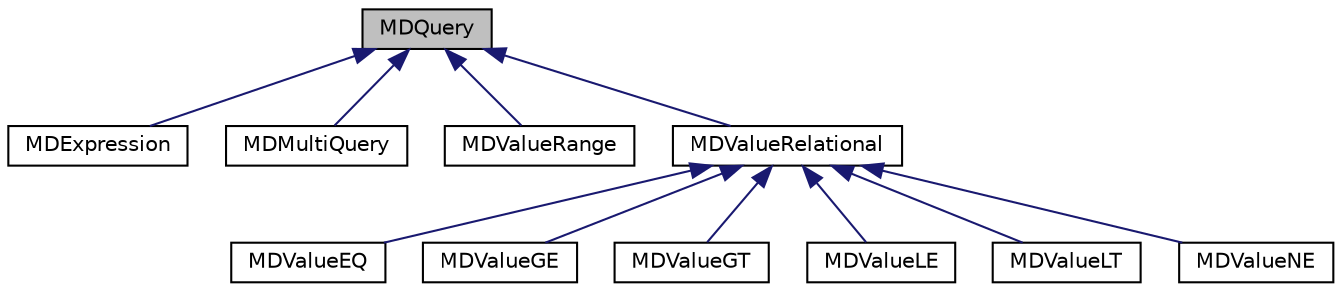 digraph "MDQuery"
{
  edge [fontname="Helvetica",fontsize="10",labelfontname="Helvetica",labelfontsize="10"];
  node [fontname="Helvetica",fontsize="10",shape=record];
  Node0 [label="MDQuery",height=0.2,width=0.4,color="black", fillcolor="grey75", style="filled", fontcolor="black"];
  Node0 -> Node1 [dir="back",color="midnightblue",fontsize="10",style="solid",fontname="Helvetica"];
  Node1 [label="MDExpression",height=0.2,width=0.4,color="black", fillcolor="white", style="filled",URL="$classMDExpression.html"];
  Node0 -> Node2 [dir="back",color="midnightblue",fontsize="10",style="solid",fontname="Helvetica"];
  Node2 [label="MDMultiQuery",height=0.2,width=0.4,color="black", fillcolor="white", style="filled",URL="$classMDMultiQuery.html"];
  Node0 -> Node3 [dir="back",color="midnightblue",fontsize="10",style="solid",fontname="Helvetica"];
  Node3 [label="MDValueRange",height=0.2,width=0.4,color="black", fillcolor="white", style="filled",URL="$classMDValueRange.html"];
  Node0 -> Node4 [dir="back",color="midnightblue",fontsize="10",style="solid",fontname="Helvetica"];
  Node4 [label="MDValueRelational",height=0.2,width=0.4,color="black", fillcolor="white", style="filled",URL="$classMDValueRelational.html"];
  Node4 -> Node5 [dir="back",color="midnightblue",fontsize="10",style="solid",fontname="Helvetica"];
  Node5 [label="MDValueEQ",height=0.2,width=0.4,color="black", fillcolor="white", style="filled",URL="$classMDValueEQ.html"];
  Node4 -> Node6 [dir="back",color="midnightblue",fontsize="10",style="solid",fontname="Helvetica"];
  Node6 [label="MDValueGE",height=0.2,width=0.4,color="black", fillcolor="white", style="filled",URL="$classMDValueGE.html"];
  Node4 -> Node7 [dir="back",color="midnightblue",fontsize="10",style="solid",fontname="Helvetica"];
  Node7 [label="MDValueGT",height=0.2,width=0.4,color="black", fillcolor="white", style="filled",URL="$classMDValueGT.html"];
  Node4 -> Node8 [dir="back",color="midnightblue",fontsize="10",style="solid",fontname="Helvetica"];
  Node8 [label="MDValueLE",height=0.2,width=0.4,color="black", fillcolor="white", style="filled",URL="$classMDValueLE.html"];
  Node4 -> Node9 [dir="back",color="midnightblue",fontsize="10",style="solid",fontname="Helvetica"];
  Node9 [label="MDValueLT",height=0.2,width=0.4,color="black", fillcolor="white", style="filled",URL="$classMDValueLT.html"];
  Node4 -> Node10 [dir="back",color="midnightblue",fontsize="10",style="solid",fontname="Helvetica"];
  Node10 [label="MDValueNE",height=0.2,width=0.4,color="black", fillcolor="white", style="filled",URL="$classMDValueNE.html"];
}

